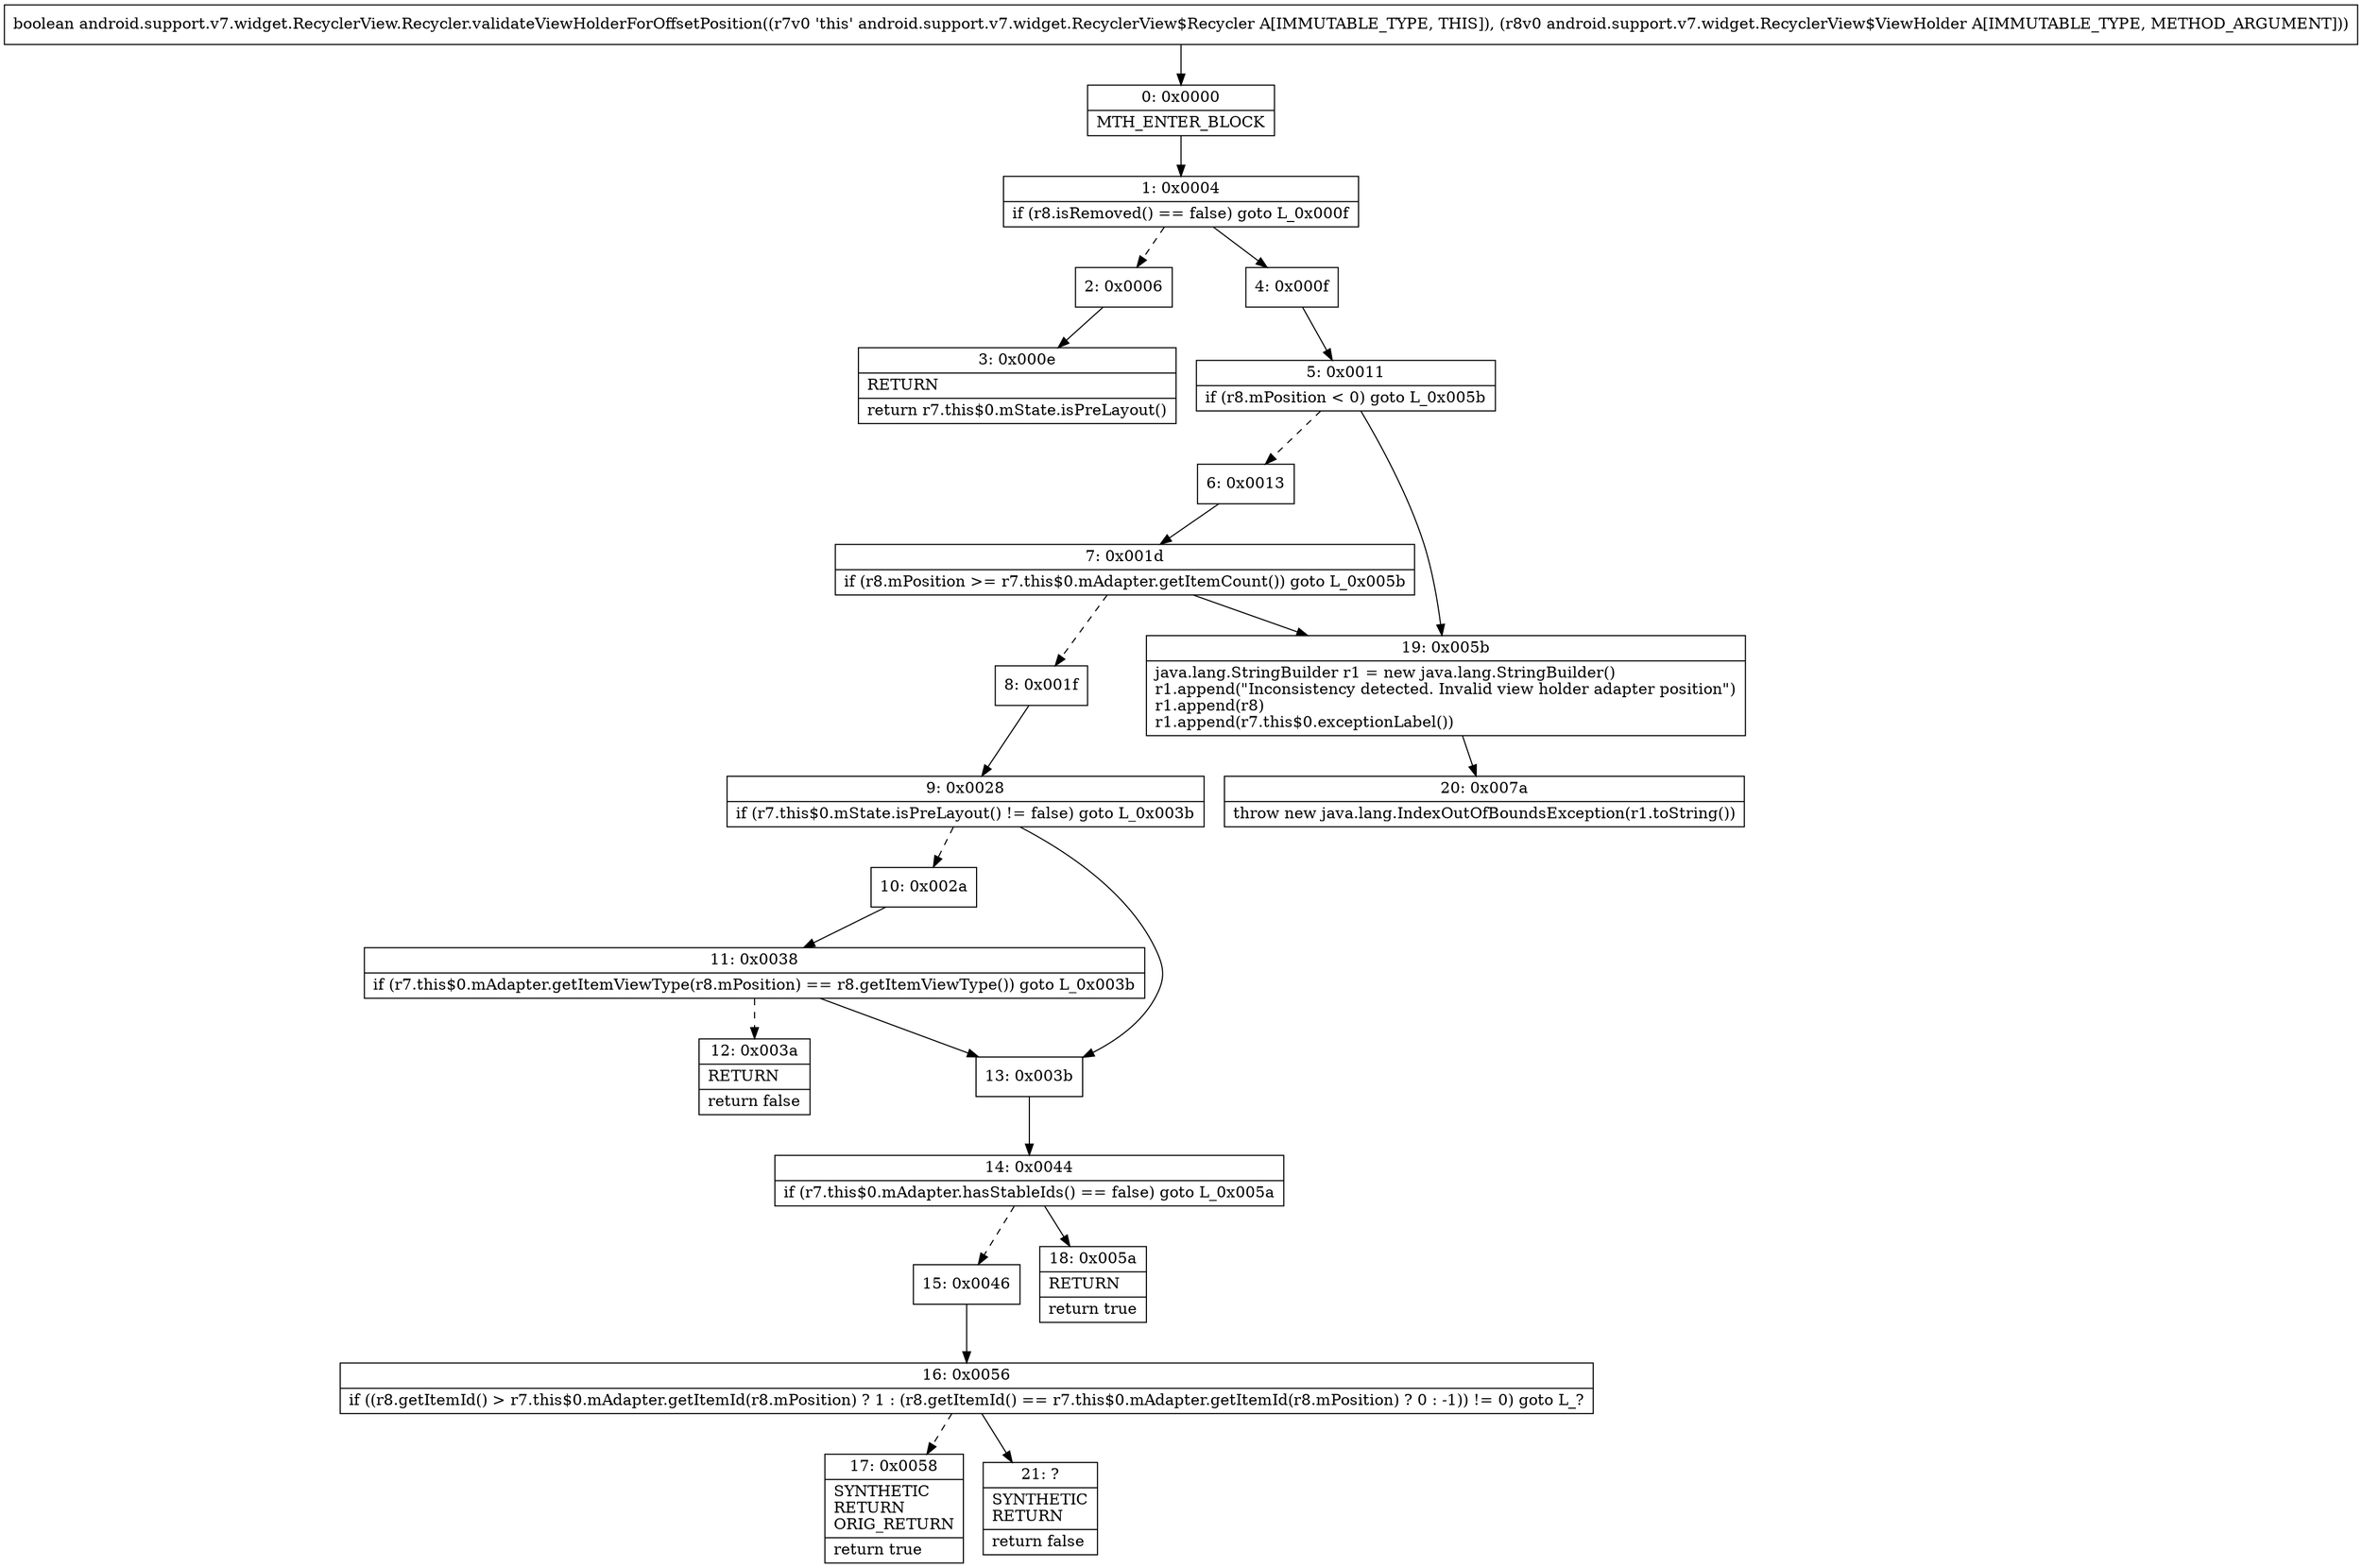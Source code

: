 digraph "CFG forandroid.support.v7.widget.RecyclerView.Recycler.validateViewHolderForOffsetPosition(Landroid\/support\/v7\/widget\/RecyclerView$ViewHolder;)Z" {
Node_0 [shape=record,label="{0\:\ 0x0000|MTH_ENTER_BLOCK\l}"];
Node_1 [shape=record,label="{1\:\ 0x0004|if (r8.isRemoved() == false) goto L_0x000f\l}"];
Node_2 [shape=record,label="{2\:\ 0x0006}"];
Node_3 [shape=record,label="{3\:\ 0x000e|RETURN\l|return r7.this$0.mState.isPreLayout()\l}"];
Node_4 [shape=record,label="{4\:\ 0x000f}"];
Node_5 [shape=record,label="{5\:\ 0x0011|if (r8.mPosition \< 0) goto L_0x005b\l}"];
Node_6 [shape=record,label="{6\:\ 0x0013}"];
Node_7 [shape=record,label="{7\:\ 0x001d|if (r8.mPosition \>= r7.this$0.mAdapter.getItemCount()) goto L_0x005b\l}"];
Node_8 [shape=record,label="{8\:\ 0x001f}"];
Node_9 [shape=record,label="{9\:\ 0x0028|if (r7.this$0.mState.isPreLayout() != false) goto L_0x003b\l}"];
Node_10 [shape=record,label="{10\:\ 0x002a}"];
Node_11 [shape=record,label="{11\:\ 0x0038|if (r7.this$0.mAdapter.getItemViewType(r8.mPosition) == r8.getItemViewType()) goto L_0x003b\l}"];
Node_12 [shape=record,label="{12\:\ 0x003a|RETURN\l|return false\l}"];
Node_13 [shape=record,label="{13\:\ 0x003b}"];
Node_14 [shape=record,label="{14\:\ 0x0044|if (r7.this$0.mAdapter.hasStableIds() == false) goto L_0x005a\l}"];
Node_15 [shape=record,label="{15\:\ 0x0046}"];
Node_16 [shape=record,label="{16\:\ 0x0056|if ((r8.getItemId() \> r7.this$0.mAdapter.getItemId(r8.mPosition) ? 1 : (r8.getItemId() == r7.this$0.mAdapter.getItemId(r8.mPosition) ? 0 : \-1)) != 0) goto L_?\l}"];
Node_17 [shape=record,label="{17\:\ 0x0058|SYNTHETIC\lRETURN\lORIG_RETURN\l|return true\l}"];
Node_18 [shape=record,label="{18\:\ 0x005a|RETURN\l|return true\l}"];
Node_19 [shape=record,label="{19\:\ 0x005b|java.lang.StringBuilder r1 = new java.lang.StringBuilder()\lr1.append(\"Inconsistency detected. Invalid view holder adapter position\")\lr1.append(r8)\lr1.append(r7.this$0.exceptionLabel())\l}"];
Node_20 [shape=record,label="{20\:\ 0x007a|throw new java.lang.IndexOutOfBoundsException(r1.toString())\l}"];
Node_21 [shape=record,label="{21\:\ ?|SYNTHETIC\lRETURN\l|return false\l}"];
MethodNode[shape=record,label="{boolean android.support.v7.widget.RecyclerView.Recycler.validateViewHolderForOffsetPosition((r7v0 'this' android.support.v7.widget.RecyclerView$Recycler A[IMMUTABLE_TYPE, THIS]), (r8v0 android.support.v7.widget.RecyclerView$ViewHolder A[IMMUTABLE_TYPE, METHOD_ARGUMENT])) }"];
MethodNode -> Node_0;
Node_0 -> Node_1;
Node_1 -> Node_2[style=dashed];
Node_1 -> Node_4;
Node_2 -> Node_3;
Node_4 -> Node_5;
Node_5 -> Node_6[style=dashed];
Node_5 -> Node_19;
Node_6 -> Node_7;
Node_7 -> Node_8[style=dashed];
Node_7 -> Node_19;
Node_8 -> Node_9;
Node_9 -> Node_10[style=dashed];
Node_9 -> Node_13;
Node_10 -> Node_11;
Node_11 -> Node_12[style=dashed];
Node_11 -> Node_13;
Node_13 -> Node_14;
Node_14 -> Node_15[style=dashed];
Node_14 -> Node_18;
Node_15 -> Node_16;
Node_16 -> Node_17[style=dashed];
Node_16 -> Node_21;
Node_19 -> Node_20;
}

